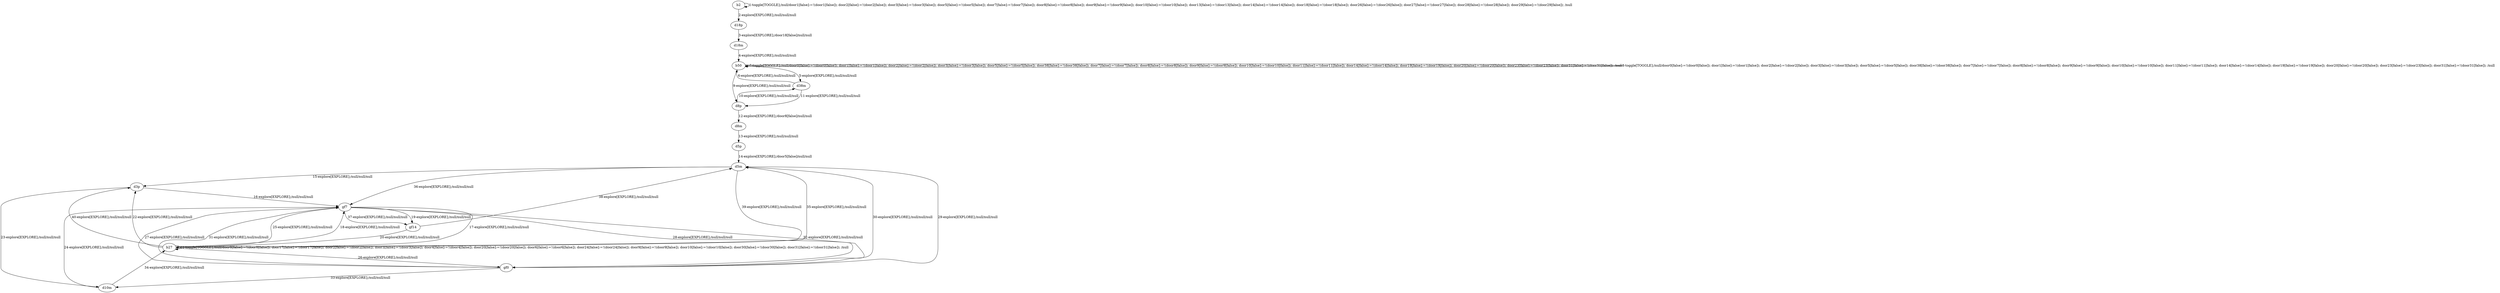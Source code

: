 # Total number of goals covered by this test: 1
# d10m --> gf7

digraph g {
"b2" -> "b2" [label = "1-toggle[TOGGLE];/null/door1[false]:=!(door1[false]); door2[false]:=!(door2[false]); door3[false]:=!(door3[false]); door5[false]:=!(door5[false]); door7[false]:=!(door7[false]); door8[false]:=!(door8[false]); door9[false]:=!(door9[false]); door10[false]:=!(door10[false]); door13[false]:=!(door13[false]); door14[false]:=!(door14[false]); door18[false]:=!(door18[false]); door26[false]:=!(door26[false]); door27[false]:=!(door27[false]); door28[false]:=!(door28[false]); door29[false]:=!(door29[false]); /null"];
"b2" -> "d18p" [label = "2-explore[EXPLORE];/null/null/null"];
"d18p" -> "d18m" [label = "3-explore[EXPLORE];/door18[false]/null/null"];
"d18m" -> "b50" [label = "4-explore[EXPLORE];/null/null/null"];
"b50" -> "d38m" [label = "5-explore[EXPLORE];/null/null/null"];
"d38m" -> "b50" [label = "6-explore[EXPLORE];/null/null/null"];
"b50" -> "b50" [label = "7-toggle[TOGGLE];/null/door0[false]:=!(door0[false]); door1[false]:=!(door1[false]); door2[false]:=!(door2[false]); door3[false]:=!(door3[false]); door5[false]:=!(door5[false]); door38[false]:=!(door38[false]); door7[false]:=!(door7[false]); door8[false]:=!(door8[false]); door9[false]:=!(door9[false]); door10[false]:=!(door10[false]); door11[false]:=!(door11[false]); door14[false]:=!(door14[false]); door19[false]:=!(door19[false]); door20[false]:=!(door20[false]); door23[false]:=!(door23[false]); door31[false]:=!(door31[false]); /null"];
"b50" -> "b50" [label = "8-toggle[TOGGLE];/null/door0[false]:=!(door0[false]); door1[false]:=!(door1[false]); door2[false]:=!(door2[false]); door3[false]:=!(door3[false]); door5[false]:=!(door5[false]); door38[false]:=!(door38[false]); door7[false]:=!(door7[false]); door8[false]:=!(door8[false]); door9[false]:=!(door9[false]); door10[false]:=!(door10[false]); door11[false]:=!(door11[false]); door14[false]:=!(door14[false]); door19[false]:=!(door19[false]); door20[false]:=!(door20[false]); door23[false]:=!(door23[false]); door31[false]:=!(door31[false]); /null"];
"b50" -> "d8p" [label = "9-explore[EXPLORE];/null/null/null"];
"d8p" -> "d38m" [label = "10-explore[EXPLORE];/null/null/null"];
"d38m" -> "d8p" [label = "11-explore[EXPLORE];/null/null/null"];
"d8p" -> "d8m" [label = "12-explore[EXPLORE];/door8[false]/null/null"];
"d8m" -> "d5p" [label = "13-explore[EXPLORE];/null/null/null"];
"d5p" -> "d5m" [label = "14-explore[EXPLORE];/door5[false]/null/null"];
"d5m" -> "d3p" [label = "15-explore[EXPLORE];/null/null/null"];
"d3p" -> "gf7" [label = "16-explore[EXPLORE];/null/null/null"];
"gf7" -> "b27" [label = "17-explore[EXPLORE];/null/null/null"];
"b27" -> "gf7" [label = "18-explore[EXPLORE];/null/null/null"];
"gf7" -> "gf14" [label = "19-explore[EXPLORE];/null/null/null"];
"gf14" -> "b27" [label = "20-explore[EXPLORE];/null/null/null"];
"b27" -> "b27" [label = "21-toggle[TOGGLE];/null/door0[false]:=!(door0[false]); door17[false]:=!(door17[false]); door2[false]:=!(door2[false]); door3[false]:=!(door3[false]); door4[false]:=!(door4[false]); door20[false]:=!(door20[false]); door6[false]:=!(door6[false]); door24[false]:=!(door24[false]); door9[false]:=!(door9[false]); door10[false]:=!(door10[false]); door30[false]:=!(door30[false]); door31[false]:=!(door31[false]); /null"];
"b27" -> "d3p" [label = "22-explore[EXPLORE];/null/null/null"];
"d3p" -> "d10m" [label = "23-explore[EXPLORE];/null/null/null"];
"d10m" -> "gf7" [label = "24-explore[EXPLORE];/null/null/null"];
"gf7" -> "b27" [label = "25-explore[EXPLORE];/null/null/null"];
"b27" -> "gf0" [label = "26-explore[EXPLORE];/null/null/null"];
"gf0" -> "gf7" [label = "27-explore[EXPLORE];/null/null/null"];
"gf7" -> "gf0" [label = "28-explore[EXPLORE];/null/null/null"];
"gf0" -> "d5m" [label = "29-explore[EXPLORE];/null/null/null"];
"d5m" -> "gf0" [label = "30-explore[EXPLORE];/null/null/null"];
"gf0" -> "gf7" [label = "31-explore[EXPLORE];/null/null/null"];
"gf7" -> "gf0" [label = "32-explore[EXPLORE];/null/null/null"];
"gf0" -> "d10m" [label = "33-explore[EXPLORE];/null/null/null"];
"d10m" -> "b27" [label = "34-explore[EXPLORE];/null/null/null"];
"b27" -> "d5m" [label = "35-explore[EXPLORE];/null/null/null"];
"d5m" -> "gf7" [label = "36-explore[EXPLORE];/null/null/null"];
"gf7" -> "gf14" [label = "37-explore[EXPLORE];/null/null/null"];
"gf14" -> "d5m" [label = "38-explore[EXPLORE];/null/null/null"];
"d5m" -> "b27" [label = "39-explore[EXPLORE];/null/null/null"];
"b27" -> "d3p" [label = "40-explore[EXPLORE];/null/null/null"];
}